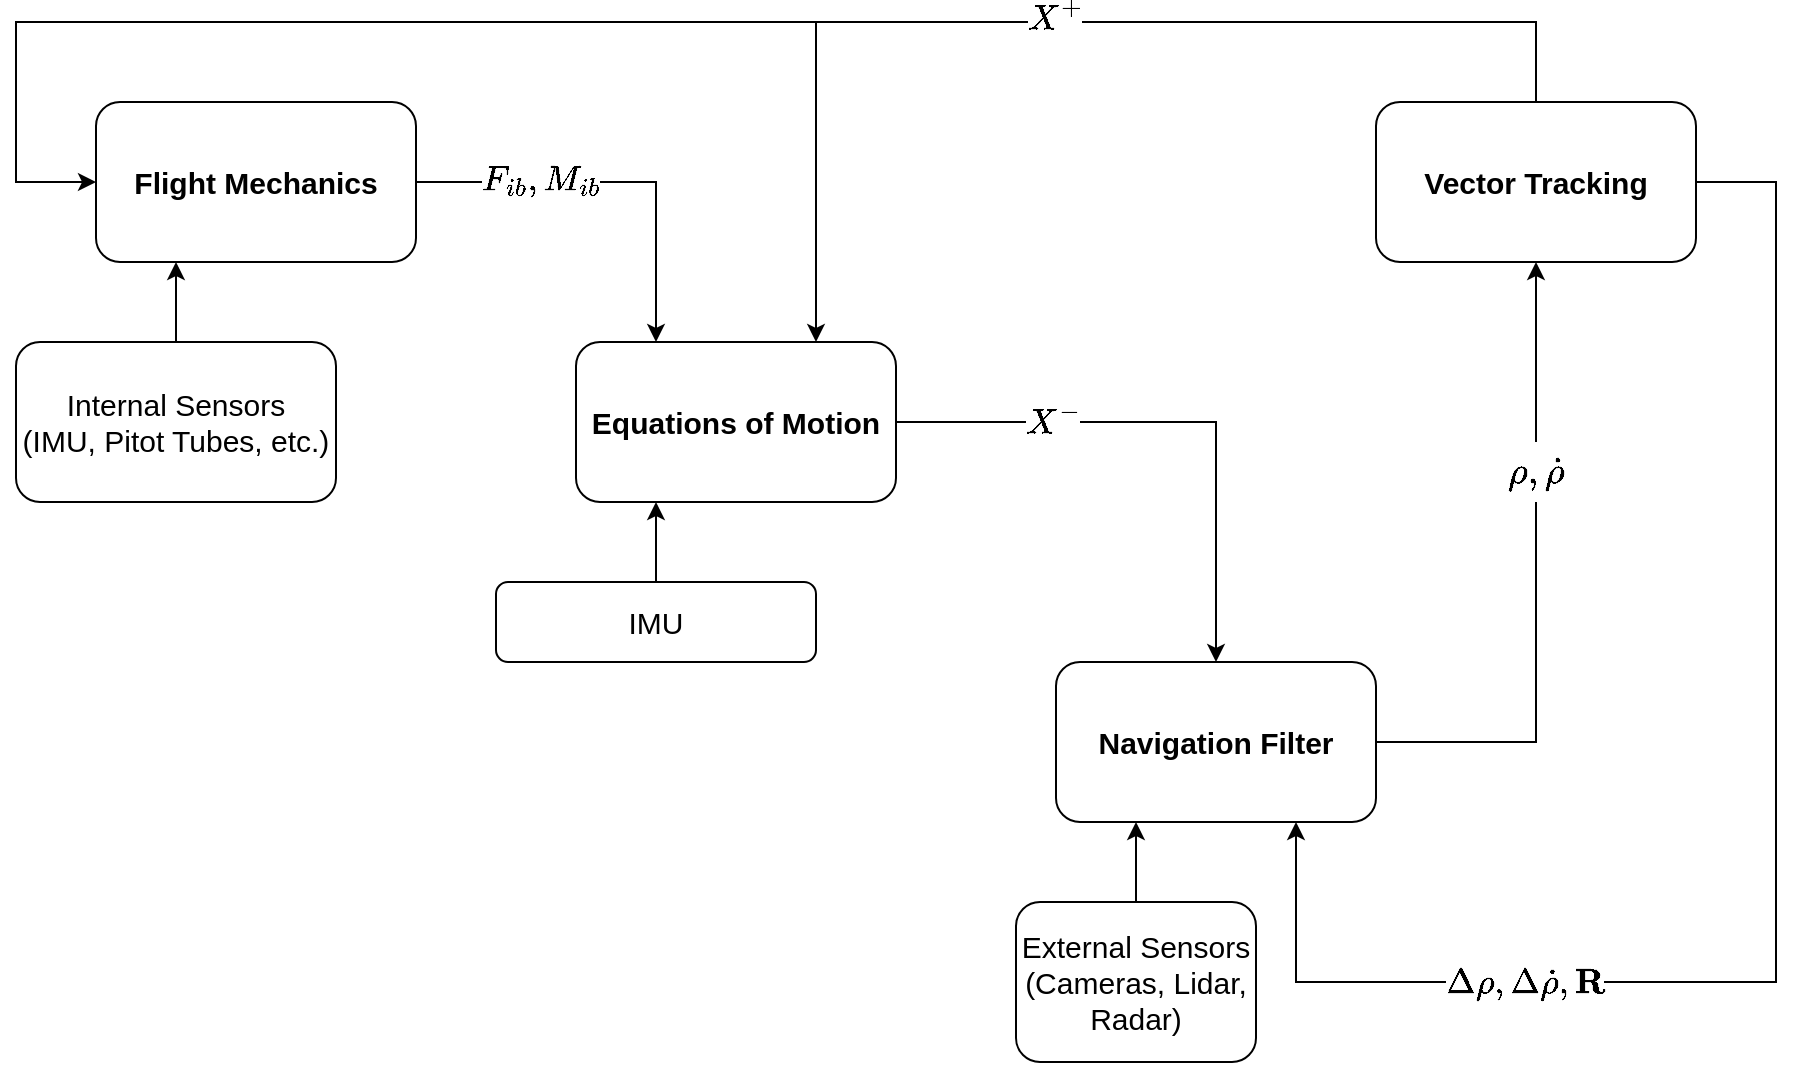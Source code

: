 <mxfile version="22.0.2" type="device">
  <diagram name="Page-1" id="DZiwM6nR4HwEZDIg6Qh4">
    <mxGraphModel dx="1421" dy="815" grid="1" gridSize="10" guides="1" tooltips="1" connect="1" arrows="1" fold="1" page="1" pageScale="1" pageWidth="1100" pageHeight="850" math="1" shadow="0">
      <root>
        <mxCell id="0" />
        <mxCell id="1" parent="0" />
        <mxCell id="DMxUO3XCC8zJuXfa7PLE-17" style="edgeStyle=orthogonalEdgeStyle;rounded=0;orthogonalLoop=1;jettySize=auto;html=1;exitX=1;exitY=0.5;exitDx=0;exitDy=0;entryX=0.25;entryY=0;entryDx=0;entryDy=0;fontSize=15;" parent="1" source="DMxUO3XCC8zJuXfa7PLE-1" target="DMxUO3XCC8zJuXfa7PLE-2" edge="1">
          <mxGeometry relative="1" as="geometry" />
        </mxCell>
        <mxCell id="DMxUO3XCC8zJuXfa7PLE-20" value="$$F_{ib}, M_{ib}$$" style="edgeLabel;html=1;align=center;verticalAlign=middle;resizable=0;points=[];fontSize=15;fontStyle=1" parent="DMxUO3XCC8zJuXfa7PLE-17" vertex="1" connectable="0">
          <mxGeometry x="-0.378" y="1" relative="1" as="geometry">
            <mxPoint as="offset" />
          </mxGeometry>
        </mxCell>
        <mxCell id="DMxUO3XCC8zJuXfa7PLE-1" value="Flight Mechanics" style="rounded=1;whiteSpace=wrap;html=1;fontSize=15;fontStyle=1" parent="1" vertex="1">
          <mxGeometry x="120" y="200" width="160" height="80" as="geometry" />
        </mxCell>
        <mxCell id="DMxUO3XCC8zJuXfa7PLE-5" style="edgeStyle=orthogonalEdgeStyle;rounded=0;orthogonalLoop=1;jettySize=auto;html=1;exitX=1;exitY=0.5;exitDx=0;exitDy=0;entryX=0.5;entryY=0;entryDx=0;entryDy=0;fontSize=15;" parent="1" source="DMxUO3XCC8zJuXfa7PLE-2" target="DMxUO3XCC8zJuXfa7PLE-3" edge="1">
          <mxGeometry relative="1" as="geometry" />
        </mxCell>
        <mxCell id="DMxUO3XCC8zJuXfa7PLE-22" value="$$X^-$$" style="edgeLabel;html=1;align=center;verticalAlign=middle;resizable=0;points=[];fontSize=15;fontStyle=1" parent="DMxUO3XCC8zJuXfa7PLE-5" vertex="1" connectable="0">
          <mxGeometry x="-0.445" relative="1" as="geometry">
            <mxPoint as="offset" />
          </mxGeometry>
        </mxCell>
        <mxCell id="DMxUO3XCC8zJuXfa7PLE-18" style="edgeStyle=orthogonalEdgeStyle;rounded=0;orthogonalLoop=1;jettySize=auto;html=1;exitX=0.75;exitY=0;exitDx=0;exitDy=0;endArrow=none;endFill=0;startArrow=classic;startFill=1;fontSize=15;" parent="1" source="DMxUO3XCC8zJuXfa7PLE-2" edge="1">
          <mxGeometry relative="1" as="geometry">
            <mxPoint x="480" y="160" as="targetPoint" />
          </mxGeometry>
        </mxCell>
        <mxCell id="DMxUO3XCC8zJuXfa7PLE-2" value="Equations of Motion" style="rounded=1;whiteSpace=wrap;html=1;fontSize=15;fontStyle=1" parent="1" vertex="1">
          <mxGeometry x="360" y="320" width="160" height="80" as="geometry" />
        </mxCell>
        <mxCell id="DMxUO3XCC8zJuXfa7PLE-13" style="edgeStyle=orthogonalEdgeStyle;rounded=0;orthogonalLoop=1;jettySize=auto;html=1;exitX=1;exitY=0.5;exitDx=0;exitDy=0;fontSize=15;" parent="1" source="DMxUO3XCC8zJuXfa7PLE-3" target="DMxUO3XCC8zJuXfa7PLE-12" edge="1">
          <mxGeometry relative="1" as="geometry" />
        </mxCell>
        <mxCell id="NBNHPBA4AqG2_FyDBwiD-1" style="edgeStyle=orthogonalEdgeStyle;rounded=0;orthogonalLoop=1;jettySize=auto;html=1;exitX=0.75;exitY=1;exitDx=0;exitDy=0;entryX=1;entryY=0.5;entryDx=0;entryDy=0;startArrow=classic;startFill=1;endArrow=none;endFill=0;" edge="1" parent="1" source="DMxUO3XCC8zJuXfa7PLE-3" target="DMxUO3XCC8zJuXfa7PLE-12">
          <mxGeometry relative="1" as="geometry">
            <Array as="points">
              <mxPoint x="720" y="640" />
              <mxPoint x="960" y="640" />
              <mxPoint x="960" y="240" />
            </Array>
          </mxGeometry>
        </mxCell>
        <mxCell id="NBNHPBA4AqG2_FyDBwiD-2" value="&lt;font style=&quot;font-size: 15px;&quot;&gt;$$\Delta\rho,\Delta\dot{\rho},\mathbf{R}$$&lt;/font&gt;" style="edgeLabel;html=1;align=center;verticalAlign=middle;resizable=0;points=[];" vertex="1" connectable="0" parent="NBNHPBA4AqG2_FyDBwiD-1">
          <mxGeometry x="-0.489" relative="1" as="geometry">
            <mxPoint as="offset" />
          </mxGeometry>
        </mxCell>
        <mxCell id="DMxUO3XCC8zJuXfa7PLE-3" value="Navigation Filter" style="rounded=1;whiteSpace=wrap;html=1;fontSize=15;fontStyle=1" parent="1" vertex="1">
          <mxGeometry x="600" y="480" width="160" height="80" as="geometry" />
        </mxCell>
        <mxCell id="DMxUO3XCC8zJuXfa7PLE-10" style="edgeStyle=orthogonalEdgeStyle;rounded=0;orthogonalLoop=1;jettySize=auto;html=1;exitX=0.5;exitY=0;exitDx=0;exitDy=0;entryX=0.25;entryY=1;entryDx=0;entryDy=0;fontSize=15;" parent="1" source="DMxUO3XCC8zJuXfa7PLE-6" target="DMxUO3XCC8zJuXfa7PLE-2" edge="1">
          <mxGeometry relative="1" as="geometry" />
        </mxCell>
        <mxCell id="DMxUO3XCC8zJuXfa7PLE-6" value="IMU" style="rounded=1;whiteSpace=wrap;html=1;fontSize=15;" parent="1" vertex="1">
          <mxGeometry x="320" y="440" width="160" height="40" as="geometry" />
        </mxCell>
        <mxCell id="DMxUO3XCC8zJuXfa7PLE-11" style="edgeStyle=orthogonalEdgeStyle;rounded=0;orthogonalLoop=1;jettySize=auto;html=1;exitX=0.5;exitY=0;exitDx=0;exitDy=0;entryX=0.25;entryY=1;entryDx=0;entryDy=0;fontSize=15;" parent="1" source="DMxUO3XCC8zJuXfa7PLE-7" target="DMxUO3XCC8zJuXfa7PLE-1" edge="1">
          <mxGeometry relative="1" as="geometry" />
        </mxCell>
        <mxCell id="DMxUO3XCC8zJuXfa7PLE-7" value="Internal Sensors&lt;br style=&quot;font-size: 15px;&quot;&gt;(IMU, Pitot Tubes, etc.)" style="rounded=1;whiteSpace=wrap;html=1;fontSize=15;" parent="1" vertex="1">
          <mxGeometry x="80" y="320" width="160" height="80" as="geometry" />
        </mxCell>
        <mxCell id="DMxUO3XCC8zJuXfa7PLE-9" style="edgeStyle=orthogonalEdgeStyle;rounded=0;orthogonalLoop=1;jettySize=auto;html=1;exitX=0.5;exitY=0;exitDx=0;exitDy=0;entryX=0.25;entryY=1;entryDx=0;entryDy=0;fontSize=15;" parent="1" source="DMxUO3XCC8zJuXfa7PLE-8" target="DMxUO3XCC8zJuXfa7PLE-3" edge="1">
          <mxGeometry relative="1" as="geometry" />
        </mxCell>
        <mxCell id="DMxUO3XCC8zJuXfa7PLE-8" value="External Sensors&lt;br style=&quot;font-size: 15px;&quot;&gt;(Cameras, Lidar, Radar)" style="rounded=1;whiteSpace=wrap;html=1;fontSize=15;" parent="1" vertex="1">
          <mxGeometry x="580" y="600" width="120" height="80" as="geometry" />
        </mxCell>
        <mxCell id="DMxUO3XCC8zJuXfa7PLE-14" style="edgeStyle=orthogonalEdgeStyle;rounded=0;orthogonalLoop=1;jettySize=auto;html=1;exitX=0.5;exitY=0;exitDx=0;exitDy=0;entryX=0;entryY=0.5;entryDx=0;entryDy=0;fontSize=15;" parent="1" source="DMxUO3XCC8zJuXfa7PLE-12" target="DMxUO3XCC8zJuXfa7PLE-1" edge="1">
          <mxGeometry relative="1" as="geometry">
            <Array as="points">
              <mxPoint x="840" y="160" />
              <mxPoint x="80" y="160" />
              <mxPoint x="80" y="240" />
            </Array>
          </mxGeometry>
        </mxCell>
        <mxCell id="DMxUO3XCC8zJuXfa7PLE-12" value="Vector Tracking" style="rounded=1;whiteSpace=wrap;html=1;fontSize=15;fontStyle=1" parent="1" vertex="1">
          <mxGeometry x="760" y="200" width="160" height="80" as="geometry" />
        </mxCell>
        <mxCell id="DMxUO3XCC8zJuXfa7PLE-24" value="$$\rho ,\dot{\rho}$$" style="text;html=1;strokeColor=none;fillColor=default;align=center;verticalAlign=middle;whiteSpace=wrap;rounded=0;fontSize=16;fontStyle=1" parent="1" vertex="1">
          <mxGeometry x="770" y="370" width="140" height="30" as="geometry" />
        </mxCell>
        <mxCell id="DMxUO3XCC8zJuXfa7PLE-25" value="$$X^+$$" style="edgeLabel;html=1;align=center;verticalAlign=middle;resizable=0;points=[];fontSize=15;fontStyle=1" parent="1" vertex="1" connectable="0">
          <mxGeometry x="590.004" y="150.004" as="geometry">
            <mxPoint x="9" y="8" as="offset" />
          </mxGeometry>
        </mxCell>
      </root>
    </mxGraphModel>
  </diagram>
</mxfile>
